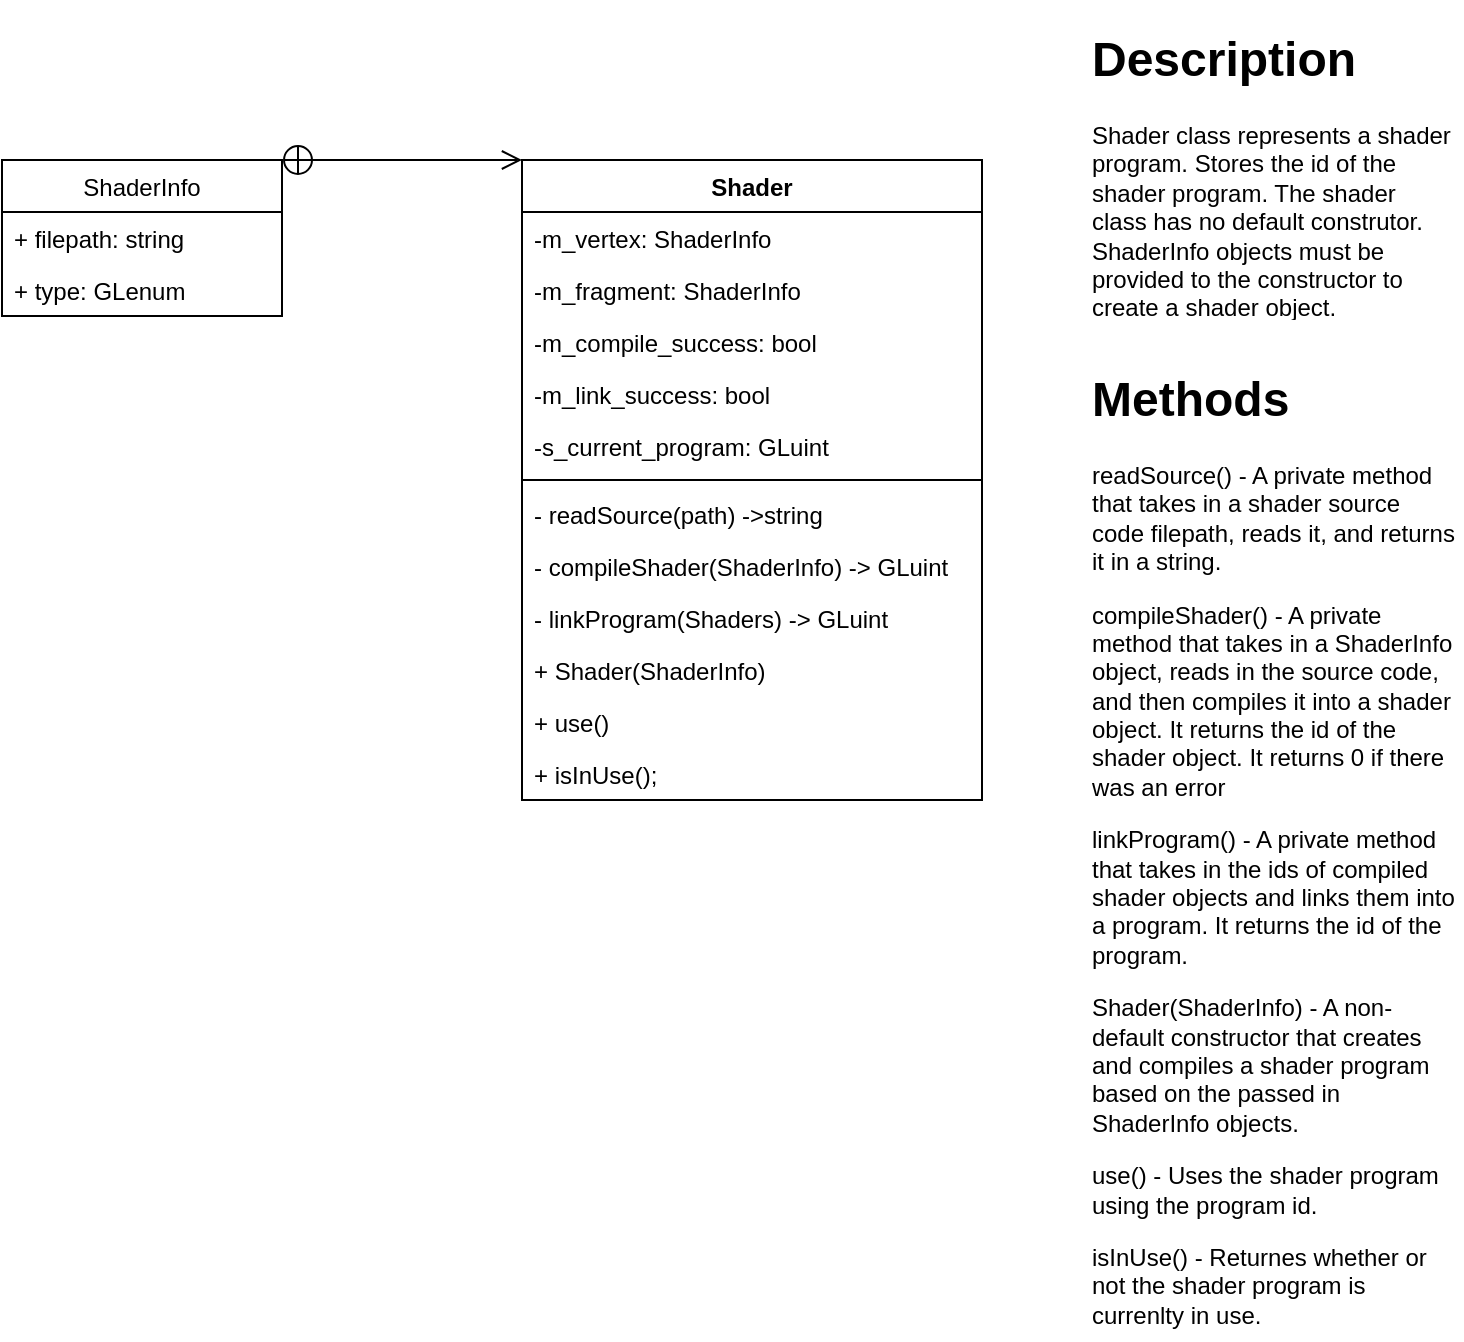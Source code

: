 <mxfile version="14.6.13" type="device"><diagram id="qxwa7zFDMQHp5JMdam9x" name="Page-1"><mxGraphModel dx="1086" dy="966" grid="1" gridSize="10" guides="1" tooltips="1" connect="1" arrows="1" fold="1" page="1" pageScale="1" pageWidth="850" pageHeight="1100" math="0" shadow="0"><root><mxCell id="0"/><mxCell id="1" parent="0"/><mxCell id="PACMvmFdaFrZmpNiD4si-1" value="Shader" style="swimlane;fontStyle=1;align=center;verticalAlign=top;childLayout=stackLayout;horizontal=1;startSize=26;horizontalStack=0;resizeParent=1;resizeParentMax=0;resizeLast=0;collapsible=1;marginBottom=0;" parent="1" vertex="1"><mxGeometry x="320" y="160" width="230" height="320" as="geometry"/></mxCell><mxCell id="PACMvmFdaFrZmpNiD4si-24" value="-m_vertex: ShaderInfo" style="text;strokeColor=none;fillColor=none;align=left;verticalAlign=top;spacingLeft=4;spacingRight=4;overflow=hidden;rotatable=0;points=[[0,0.5],[1,0.5]];portConstraint=eastwest;" parent="PACMvmFdaFrZmpNiD4si-1" vertex="1"><mxGeometry y="26" width="230" height="26" as="geometry"/></mxCell><mxCell id="PACMvmFdaFrZmpNiD4si-33" value="-m_fragment: ShaderInfo" style="text;strokeColor=none;fillColor=none;align=left;verticalAlign=top;spacingLeft=4;spacingRight=4;overflow=hidden;rotatable=0;points=[[0,0.5],[1,0.5]];portConstraint=eastwest;" parent="PACMvmFdaFrZmpNiD4si-1" vertex="1"><mxGeometry y="52" width="230" height="26" as="geometry"/></mxCell><mxCell id="PACMvmFdaFrZmpNiD4si-34" value="-m_compile_success: bool" style="text;strokeColor=none;fillColor=none;align=left;verticalAlign=top;spacingLeft=4;spacingRight=4;overflow=hidden;rotatable=0;points=[[0,0.5],[1,0.5]];portConstraint=eastwest;" parent="PACMvmFdaFrZmpNiD4si-1" vertex="1"><mxGeometry y="78" width="230" height="26" as="geometry"/></mxCell><mxCell id="PACMvmFdaFrZmpNiD4si-31" value="-m_link_success: bool" style="text;strokeColor=none;fillColor=none;align=left;verticalAlign=top;spacingLeft=4;spacingRight=4;overflow=hidden;rotatable=0;points=[[0,0.5],[1,0.5]];portConstraint=eastwest;" parent="PACMvmFdaFrZmpNiD4si-1" vertex="1"><mxGeometry y="104" width="230" height="26" as="geometry"/></mxCell><mxCell id="PACMvmFdaFrZmpNiD4si-6" value="-s_current_program: GLuint" style="text;strokeColor=none;fillColor=none;align=left;verticalAlign=top;spacingLeft=4;spacingRight=4;overflow=hidden;rotatable=0;points=[[0,0.5],[1,0.5]];portConstraint=eastwest;" parent="PACMvmFdaFrZmpNiD4si-1" vertex="1"><mxGeometry y="130" width="230" height="26" as="geometry"/></mxCell><mxCell id="PACMvmFdaFrZmpNiD4si-3" value="" style="line;strokeWidth=1;fillColor=none;align=left;verticalAlign=middle;spacingTop=-1;spacingLeft=3;spacingRight=3;rotatable=0;labelPosition=right;points=[];portConstraint=eastwest;" parent="PACMvmFdaFrZmpNiD4si-1" vertex="1"><mxGeometry y="156" width="230" height="8" as="geometry"/></mxCell><mxCell id="__zPbvLCBoPJTcuuCrPL-2" value="- readSource(path) -&gt;string" style="text;strokeColor=none;fillColor=none;align=left;verticalAlign=top;spacingLeft=4;spacingRight=4;overflow=hidden;rotatable=0;points=[[0,0.5],[1,0.5]];portConstraint=eastwest;" vertex="1" parent="PACMvmFdaFrZmpNiD4si-1"><mxGeometry y="164" width="230" height="26" as="geometry"/></mxCell><mxCell id="__zPbvLCBoPJTcuuCrPL-1" value="- compileShader(ShaderInfo) -&gt; GLuint" style="text;strokeColor=none;fillColor=none;align=left;verticalAlign=top;spacingLeft=4;spacingRight=4;overflow=hidden;rotatable=0;points=[[0,0.5],[1,0.5]];portConstraint=eastwest;" vertex="1" parent="PACMvmFdaFrZmpNiD4si-1"><mxGeometry y="190" width="230" height="26" as="geometry"/></mxCell><mxCell id="PACMvmFdaFrZmpNiD4si-38" value="- linkProgram(Shaders) -&gt; GLuint" style="text;strokeColor=none;fillColor=none;align=left;verticalAlign=top;spacingLeft=4;spacingRight=4;overflow=hidden;rotatable=0;points=[[0,0.5],[1,0.5]];portConstraint=eastwest;" parent="PACMvmFdaFrZmpNiD4si-1" vertex="1"><mxGeometry y="216" width="230" height="26" as="geometry"/></mxCell><mxCell id="PACMvmFdaFrZmpNiD4si-25" value="+ Shader(ShaderInfo)" style="text;strokeColor=none;fillColor=none;align=left;verticalAlign=top;spacingLeft=4;spacingRight=4;overflow=hidden;rotatable=0;points=[[0,0.5],[1,0.5]];portConstraint=eastwest;" parent="PACMvmFdaFrZmpNiD4si-1" vertex="1"><mxGeometry y="242" width="230" height="26" as="geometry"/></mxCell><mxCell id="PACMvmFdaFrZmpNiD4si-37" value="+ use()" style="text;strokeColor=none;fillColor=none;align=left;verticalAlign=top;spacingLeft=4;spacingRight=4;overflow=hidden;rotatable=0;points=[[0,0.5],[1,0.5]];portConstraint=eastwest;" parent="PACMvmFdaFrZmpNiD4si-1" vertex="1"><mxGeometry y="268" width="230" height="26" as="geometry"/></mxCell><mxCell id="PACMvmFdaFrZmpNiD4si-35" value="+ isInUse();" style="text;strokeColor=none;fillColor=none;align=left;verticalAlign=top;spacingLeft=4;spacingRight=4;overflow=hidden;rotatable=0;points=[[0,0.5],[1,0.5]];portConstraint=eastwest;" parent="PACMvmFdaFrZmpNiD4si-1" vertex="1"><mxGeometry y="294" width="230" height="26" as="geometry"/></mxCell><mxCell id="PACMvmFdaFrZmpNiD4si-10" value="ShaderInfo" style="swimlane;fontStyle=0;childLayout=stackLayout;horizontal=1;startSize=26;fillColor=none;horizontalStack=0;resizeParent=1;resizeParentMax=0;resizeLast=0;collapsible=1;marginBottom=0;" parent="1" vertex="1"><mxGeometry x="60" y="160" width="140" height="78" as="geometry"/></mxCell><mxCell id="PACMvmFdaFrZmpNiD4si-11" value="+ filepath: string" style="text;strokeColor=none;fillColor=none;align=left;verticalAlign=top;spacingLeft=4;spacingRight=4;overflow=hidden;rotatable=0;points=[[0,0.5],[1,0.5]];portConstraint=eastwest;" parent="PACMvmFdaFrZmpNiD4si-10" vertex="1"><mxGeometry y="26" width="140" height="26" as="geometry"/></mxCell><mxCell id="PACMvmFdaFrZmpNiD4si-12" value="+ type: GLenum" style="text;strokeColor=none;fillColor=none;align=left;verticalAlign=top;spacingLeft=4;spacingRight=4;overflow=hidden;rotatable=0;points=[[0,0.5],[1,0.5]];portConstraint=eastwest;" parent="PACMvmFdaFrZmpNiD4si-10" vertex="1"><mxGeometry y="52" width="140" height="26" as="geometry"/></mxCell><mxCell id="PACMvmFdaFrZmpNiD4si-18" value="" style="endArrow=open;startArrow=circlePlus;endFill=0;startFill=0;endSize=8;html=1;exitX=1;exitY=0;exitDx=0;exitDy=0;entryX=0;entryY=0;entryDx=0;entryDy=0;entryPerimeter=0;" parent="1" source="PACMvmFdaFrZmpNiD4si-10" target="PACMvmFdaFrZmpNiD4si-1" edge="1"><mxGeometry width="160" relative="1" as="geometry"><mxPoint x="190" y="90" as="sourcePoint"/><mxPoint x="350" y="90" as="targetPoint"/></mxGeometry></mxCell><mxCell id="PACMvmFdaFrZmpNiD4si-19" value="&lt;h1&gt;Description&lt;/h1&gt;&lt;p&gt;Shader class represents a shader program. Stores the id of the shader program. The shader class has no default construtor. ShaderInfo objects must be provided to the constructor to create a shader object.&lt;/p&gt;" style="text;html=1;strokeColor=none;fillColor=none;spacing=5;spacingTop=-20;whiteSpace=wrap;overflow=hidden;rounded=0;" parent="1" vertex="1"><mxGeometry x="600" y="90" width="190" height="150" as="geometry"/></mxCell><mxCell id="PACMvmFdaFrZmpNiD4si-20" value="&lt;h1&gt;Methods&lt;/h1&gt;&lt;p&gt;&lt;span&gt;readSource() - A private method that takes in a shader source code filepath, reads it, and returns it in a string.&lt;/span&gt;&lt;/p&gt;&lt;p&gt;&lt;span&gt;compileShader() - A private method that takes in a ShaderInfo object, reads in the source code, and then compiles it into a shader object. It returns the id of the shader object. It returns 0 if there was an error&lt;/span&gt;&lt;/p&gt;&lt;p&gt;&lt;span&gt;linkProgram() - A private method that takes in the ids of compiled shader objects and links them into a program. It returns the id of the program.&lt;/span&gt;&lt;/p&gt;&lt;p&gt;&lt;span&gt;Shader(ShaderInfo) - A non-default constructor that creates and compiles a shader program based on the passed in ShaderInfo objects.&lt;/span&gt;&lt;/p&gt;&lt;p&gt;&lt;span&gt;use() - Uses the shader program using the program id.&lt;/span&gt;&lt;/p&gt;&lt;p&gt;&lt;span&gt;isInUse() - Returnes whether or not the shader program is currenlty in use.&lt;/span&gt;&lt;/p&gt;" style="text;html=1;strokeColor=none;fillColor=none;spacing=5;spacingTop=-20;whiteSpace=wrap;overflow=hidden;rounded=0;" parent="1" vertex="1"><mxGeometry x="600" y="260" width="190" height="490" as="geometry"/></mxCell></root></mxGraphModel></diagram></mxfile>